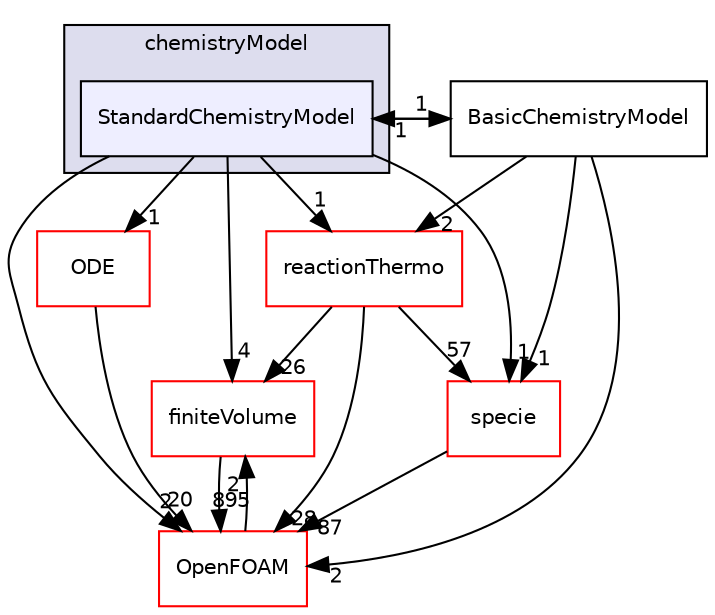 digraph "src/thermophysicalModels/chemistryModel/chemistryModel/StandardChemistryModel" {
  bgcolor=transparent;
  compound=true
  node [ fontsize="10", fontname="Helvetica"];
  edge [ labelfontsize="10", labelfontname="Helvetica"];
  subgraph clusterdir_c571401ccb489c71ff21e08e929f4e25 {
    graph [ bgcolor="#ddddee", pencolor="black", label="chemistryModel" fontname="Helvetica", fontsize="10", URL="dir_c571401ccb489c71ff21e08e929f4e25.html"]
  dir_d9b92708a8d1e2429ce495e2bc8d1adf [shape=box, label="StandardChemistryModel", style="filled", fillcolor="#eeeeff", pencolor="black", URL="dir_d9b92708a8d1e2429ce495e2bc8d1adf.html"];
  }
  dir_9bd15774b555cf7259a6fa18f99fe99b [shape=box label="finiteVolume" color="red" URL="dir_9bd15774b555cf7259a6fa18f99fe99b.html"];
  dir_5c4bf53b114f4c9237cd4ef0431fc9bd [shape=box label="specie" color="red" URL="dir_5c4bf53b114f4c9237cd4ef0431fc9bd.html"];
  dir_c5473ff19b20e6ec4dfe5c310b3778a8 [shape=box label="OpenFOAM" color="red" URL="dir_c5473ff19b20e6ec4dfe5c310b3778a8.html"];
  dir_87c7a4a86ffb283740ec390ea55551cb [shape=box label="reactionThermo" color="red" URL="dir_87c7a4a86ffb283740ec390ea55551cb.html"];
  dir_e47b7a1cb0d621da2e060462b00c1c76 [shape=box label="ODE" color="red" URL="dir_e47b7a1cb0d621da2e060462b00c1c76.html"];
  dir_aa33624e74141172ef500ec76bd18da8 [shape=box label="BasicChemistryModel" URL="dir_aa33624e74141172ef500ec76bd18da8.html"];
  dir_9bd15774b555cf7259a6fa18f99fe99b->dir_c5473ff19b20e6ec4dfe5c310b3778a8 [headlabel="895", labeldistance=1.5 headhref="dir_000814_002151.html"];
  dir_5c4bf53b114f4c9237cd4ef0431fc9bd->dir_c5473ff19b20e6ec4dfe5c310b3778a8 [headlabel="87", labeldistance=1.5 headhref="dir_001228_002151.html"];
  dir_d9b92708a8d1e2429ce495e2bc8d1adf->dir_9bd15774b555cf7259a6fa18f99fe99b [headlabel="4", labeldistance=1.5 headhref="dir_003690_000814.html"];
  dir_d9b92708a8d1e2429ce495e2bc8d1adf->dir_5c4bf53b114f4c9237cd4ef0431fc9bd [headlabel="1", labeldistance=1.5 headhref="dir_003690_001228.html"];
  dir_d9b92708a8d1e2429ce495e2bc8d1adf->dir_c5473ff19b20e6ec4dfe5c310b3778a8 [headlabel="2", labeldistance=1.5 headhref="dir_003690_002151.html"];
  dir_d9b92708a8d1e2429ce495e2bc8d1adf->dir_87c7a4a86ffb283740ec390ea55551cb [headlabel="1", labeldistance=1.5 headhref="dir_003690_003779.html"];
  dir_d9b92708a8d1e2429ce495e2bc8d1adf->dir_e47b7a1cb0d621da2e060462b00c1c76 [headlabel="1", labeldistance=1.5 headhref="dir_003690_001605.html"];
  dir_d9b92708a8d1e2429ce495e2bc8d1adf->dir_aa33624e74141172ef500ec76bd18da8 [headlabel="1", labeldistance=1.5 headhref="dir_003690_003689.html"];
  dir_c5473ff19b20e6ec4dfe5c310b3778a8->dir_9bd15774b555cf7259a6fa18f99fe99b [headlabel="2", labeldistance=1.5 headhref="dir_002151_000814.html"];
  dir_87c7a4a86ffb283740ec390ea55551cb->dir_9bd15774b555cf7259a6fa18f99fe99b [headlabel="26", labeldistance=1.5 headhref="dir_003779_000814.html"];
  dir_87c7a4a86ffb283740ec390ea55551cb->dir_5c4bf53b114f4c9237cd4ef0431fc9bd [headlabel="57", labeldistance=1.5 headhref="dir_003779_001228.html"];
  dir_87c7a4a86ffb283740ec390ea55551cb->dir_c5473ff19b20e6ec4dfe5c310b3778a8 [headlabel="28", labeldistance=1.5 headhref="dir_003779_002151.html"];
  dir_e47b7a1cb0d621da2e060462b00c1c76->dir_c5473ff19b20e6ec4dfe5c310b3778a8 [headlabel="20", labeldistance=1.5 headhref="dir_001605_002151.html"];
  dir_aa33624e74141172ef500ec76bd18da8->dir_5c4bf53b114f4c9237cd4ef0431fc9bd [headlabel="1", labeldistance=1.5 headhref="dir_003689_001228.html"];
  dir_aa33624e74141172ef500ec76bd18da8->dir_d9b92708a8d1e2429ce495e2bc8d1adf [headlabel="1", labeldistance=1.5 headhref="dir_003689_003690.html"];
  dir_aa33624e74141172ef500ec76bd18da8->dir_c5473ff19b20e6ec4dfe5c310b3778a8 [headlabel="2", labeldistance=1.5 headhref="dir_003689_002151.html"];
  dir_aa33624e74141172ef500ec76bd18da8->dir_87c7a4a86ffb283740ec390ea55551cb [headlabel="2", labeldistance=1.5 headhref="dir_003689_003779.html"];
}
